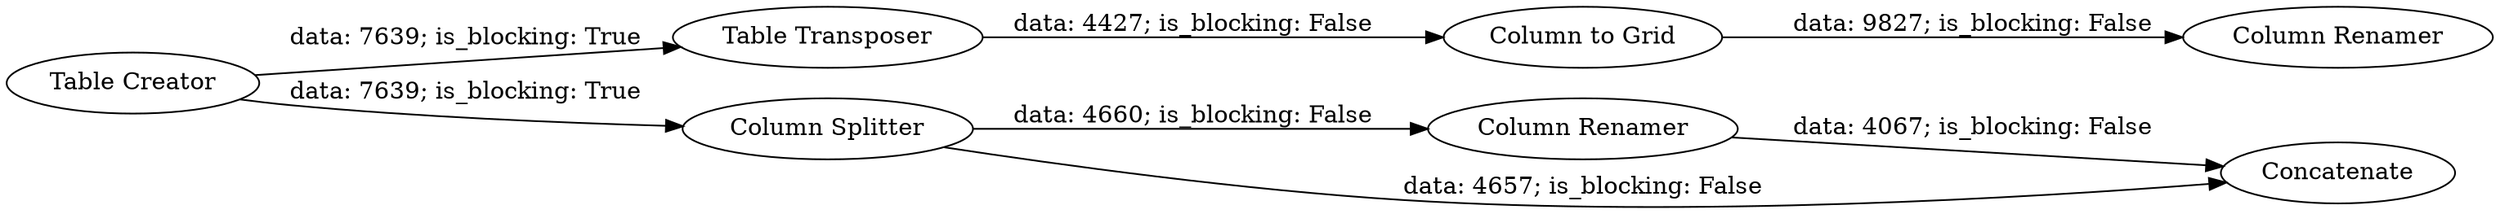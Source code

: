 digraph {
	"8024181056306909555_367" [label="Column Renamer"]
	"8024181056306909555_368" [label=Concatenate]
	"8024181056306909555_369" [label="Table Transposer"]
	"8024181056306909555_361" [label="Column Splitter"]
	"8024181056306909555_360" [label="Table Creator"]
	"8024181056306909555_370" [label="Column to Grid"]
	"8024181056306909555_371" [label="Column Renamer"]
	"8024181056306909555_360" -> "8024181056306909555_369" [label="data: 7639; is_blocking: True"]
	"8024181056306909555_367" -> "8024181056306909555_368" [label="data: 4067; is_blocking: False"]
	"8024181056306909555_369" -> "8024181056306909555_370" [label="data: 4427; is_blocking: False"]
	"8024181056306909555_370" -> "8024181056306909555_371" [label="data: 9827; is_blocking: False"]
	"8024181056306909555_361" -> "8024181056306909555_368" [label="data: 4657; is_blocking: False"]
	"8024181056306909555_361" -> "8024181056306909555_367" [label="data: 4660; is_blocking: False"]
	"8024181056306909555_360" -> "8024181056306909555_361" [label="data: 7639; is_blocking: True"]
	rankdir=LR
}

